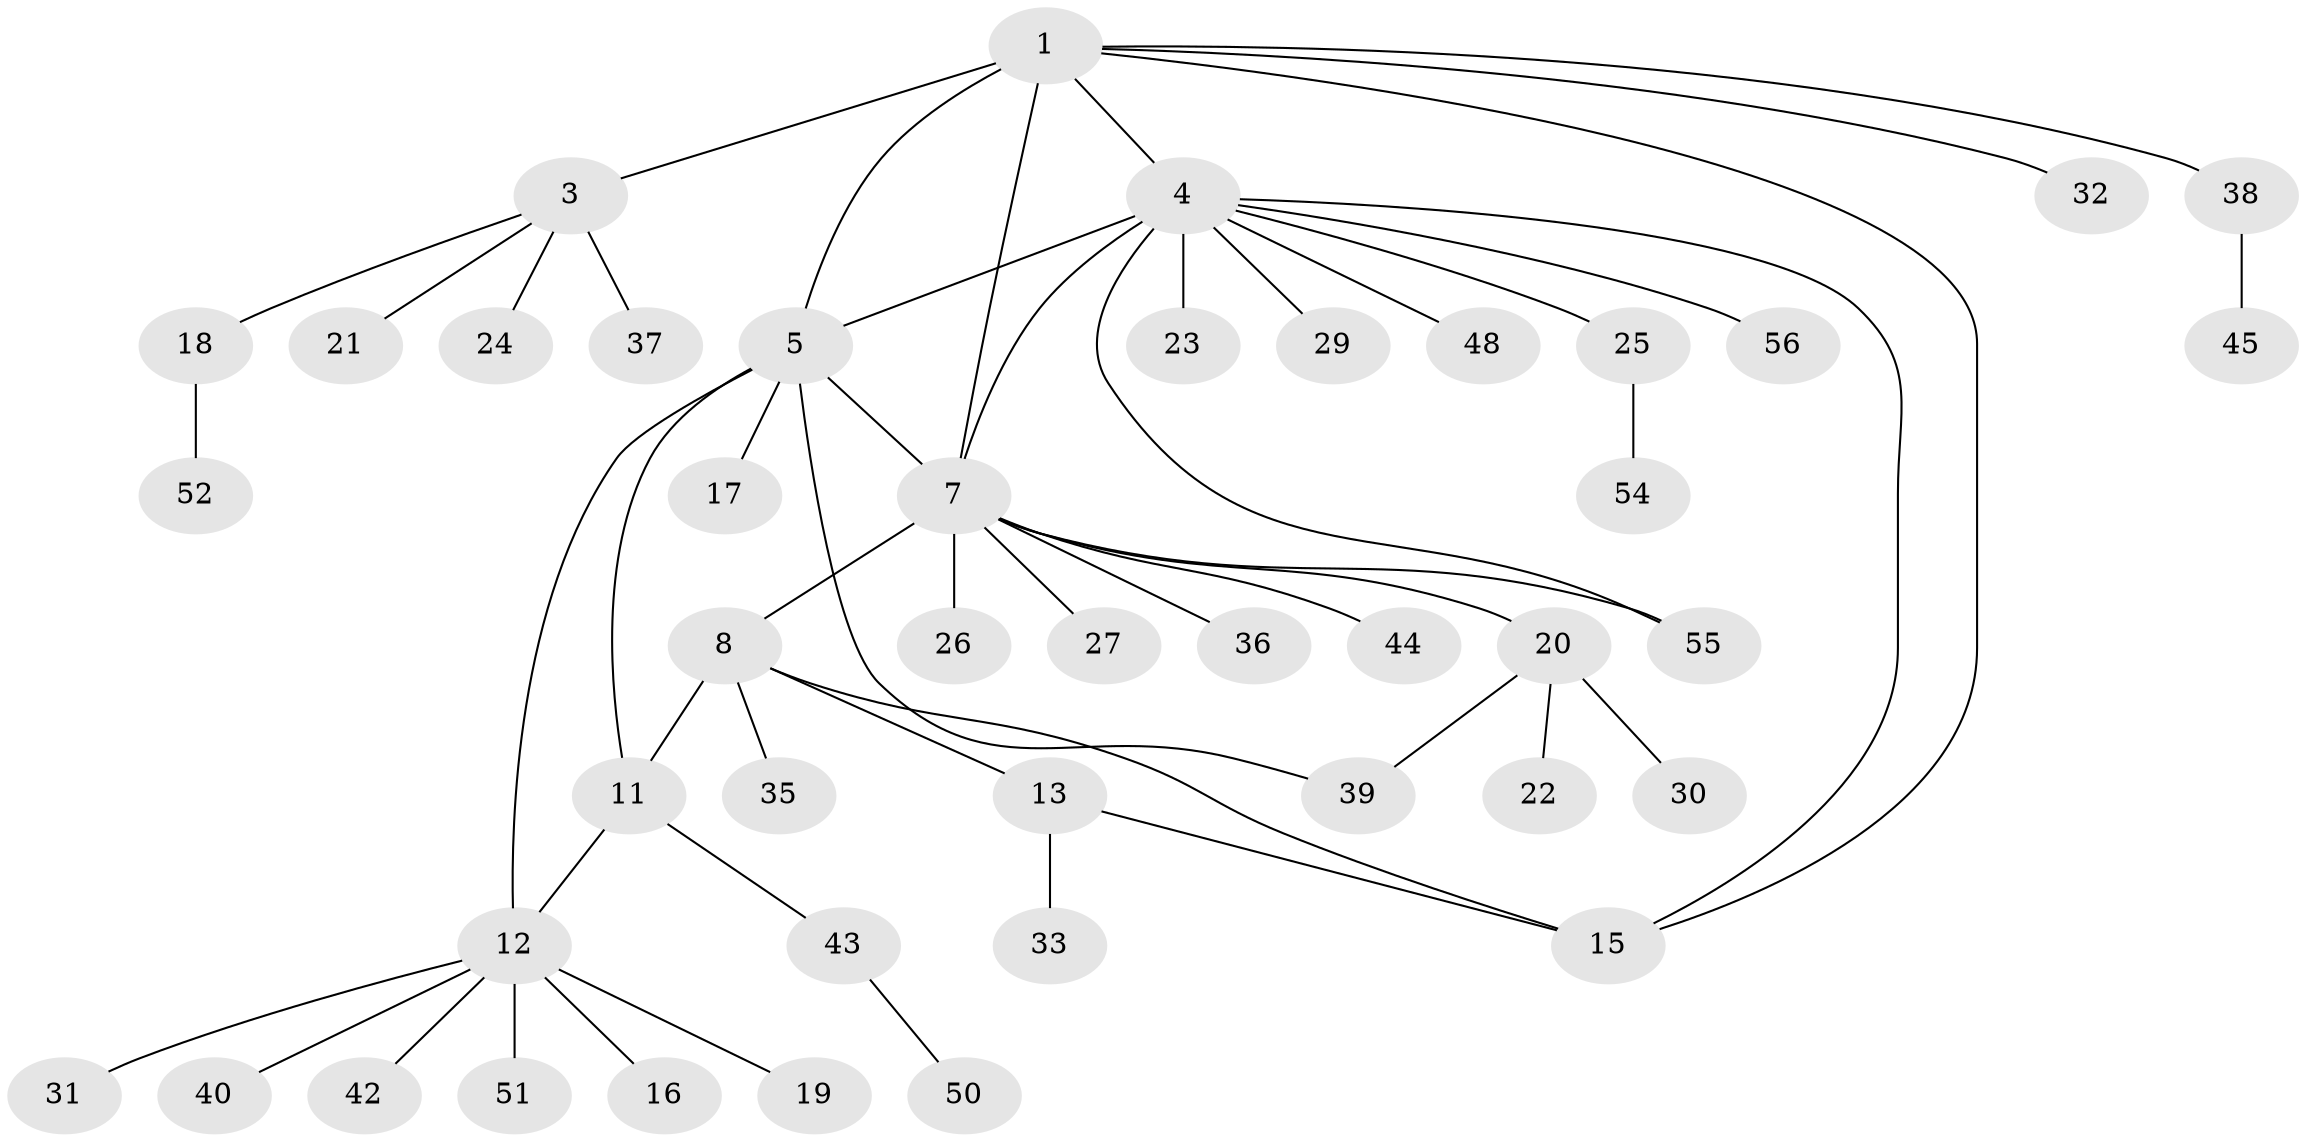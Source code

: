 // original degree distribution, {4: 0.08196721311475409, 6: 0.03278688524590164, 7: 0.01639344262295082, 5: 0.06557377049180328, 8: 0.03278688524590164, 3: 0.06557377049180328, 9: 0.01639344262295082, 1: 0.5573770491803278, 2: 0.13114754098360656}
// Generated by graph-tools (version 1.1) at 2025/42/03/06/25 10:42:10]
// undirected, 44 vertices, 53 edges
graph export_dot {
graph [start="1"]
  node [color=gray90,style=filled];
  1 [super="+2"];
  3 [super="+28"];
  4 [super="+6"];
  5 [super="+10"];
  7 [super="+9"];
  8 [super="+14"];
  11;
  12 [super="+58"];
  13 [super="+59"];
  15;
  16;
  17;
  18 [super="+34"];
  19;
  20 [super="+47"];
  21;
  22;
  23 [super="+41"];
  24;
  25 [super="+46"];
  26;
  27 [super="+57"];
  29;
  30 [super="+61"];
  31;
  32;
  33;
  35;
  36;
  37;
  38 [super="+49"];
  39;
  40;
  42;
  43;
  44;
  45;
  48;
  50 [super="+53"];
  51;
  52 [super="+60"];
  54;
  55;
  56;
  1 -- 3 [weight=2];
  1 -- 7;
  1 -- 15;
  1 -- 32;
  1 -- 4;
  1 -- 38;
  1 -- 5;
  3 -- 18;
  3 -- 21;
  3 -- 24;
  3 -- 37;
  4 -- 5 [weight=2];
  4 -- 55;
  4 -- 7;
  4 -- 15;
  4 -- 48;
  4 -- 23;
  4 -- 56;
  4 -- 25;
  4 -- 29;
  5 -- 39;
  5 -- 17;
  5 -- 7;
  5 -- 11;
  5 -- 12;
  7 -- 8 [weight=2];
  7 -- 27;
  7 -- 36;
  7 -- 44;
  7 -- 20;
  7 -- 55;
  7 -- 26;
  8 -- 35;
  8 -- 11;
  8 -- 13;
  8 -- 15;
  11 -- 12;
  11 -- 43;
  12 -- 16;
  12 -- 19;
  12 -- 31;
  12 -- 40;
  12 -- 42;
  12 -- 51;
  13 -- 15;
  13 -- 33;
  18 -- 52;
  20 -- 22;
  20 -- 30;
  20 -- 39;
  25 -- 54;
  38 -- 45;
  43 -- 50;
}
